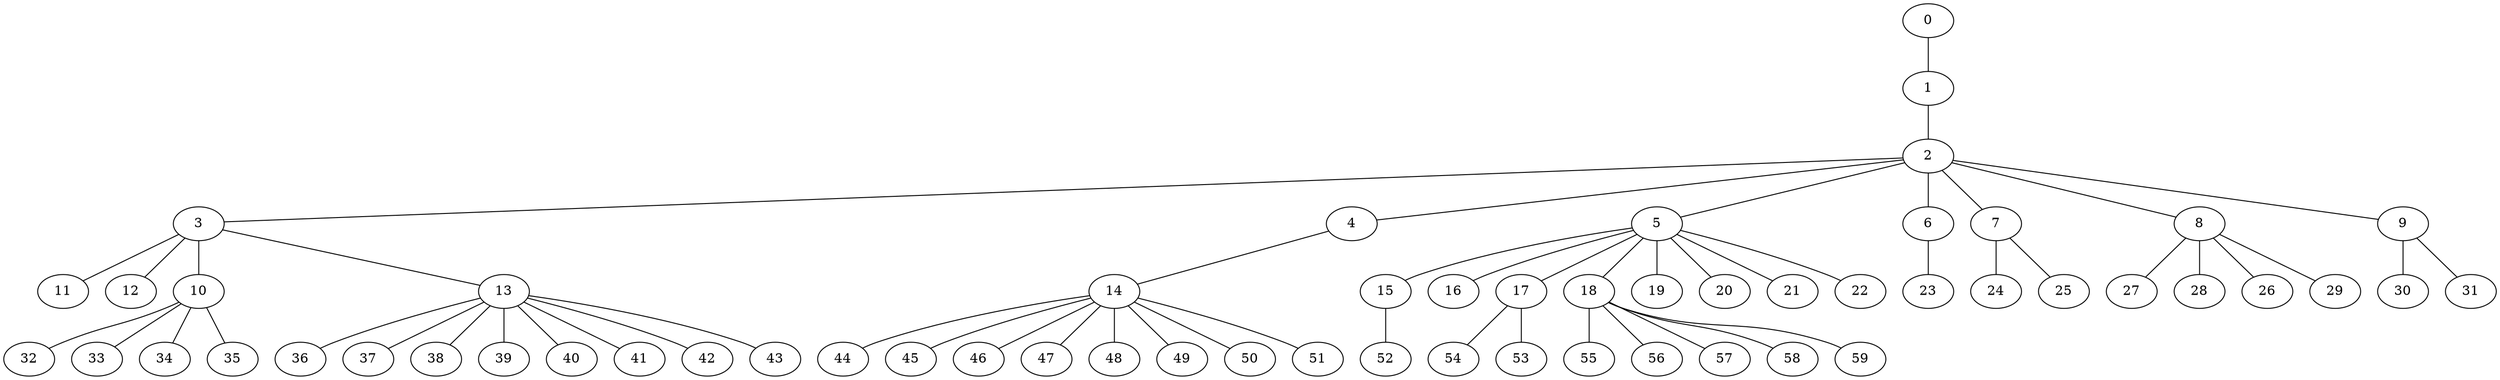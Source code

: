 
graph graphname {
    0 -- 1
1 -- 2
2 -- 3
2 -- 4
2 -- 5
2 -- 6
2 -- 7
2 -- 8
2 -- 9
3 -- 11
3 -- 12
3 -- 10
3 -- 13
4 -- 14
5 -- 15
5 -- 16
5 -- 17
5 -- 18
5 -- 19
5 -- 20
5 -- 21
5 -- 22
6 -- 23
7 -- 24
7 -- 25
8 -- 27
8 -- 28
8 -- 26
8 -- 29
9 -- 30
9 -- 31
10 -- 32
10 -- 33
10 -- 34
10 -- 35
13 -- 36
13 -- 37
13 -- 38
13 -- 39
13 -- 40
13 -- 41
13 -- 42
13 -- 43
14 -- 44
14 -- 45
14 -- 46
14 -- 47
14 -- 48
14 -- 49
14 -- 50
14 -- 51
15 -- 52
17 -- 54
17 -- 53
18 -- 55
18 -- 56
18 -- 57
18 -- 58
18 -- 59

}
